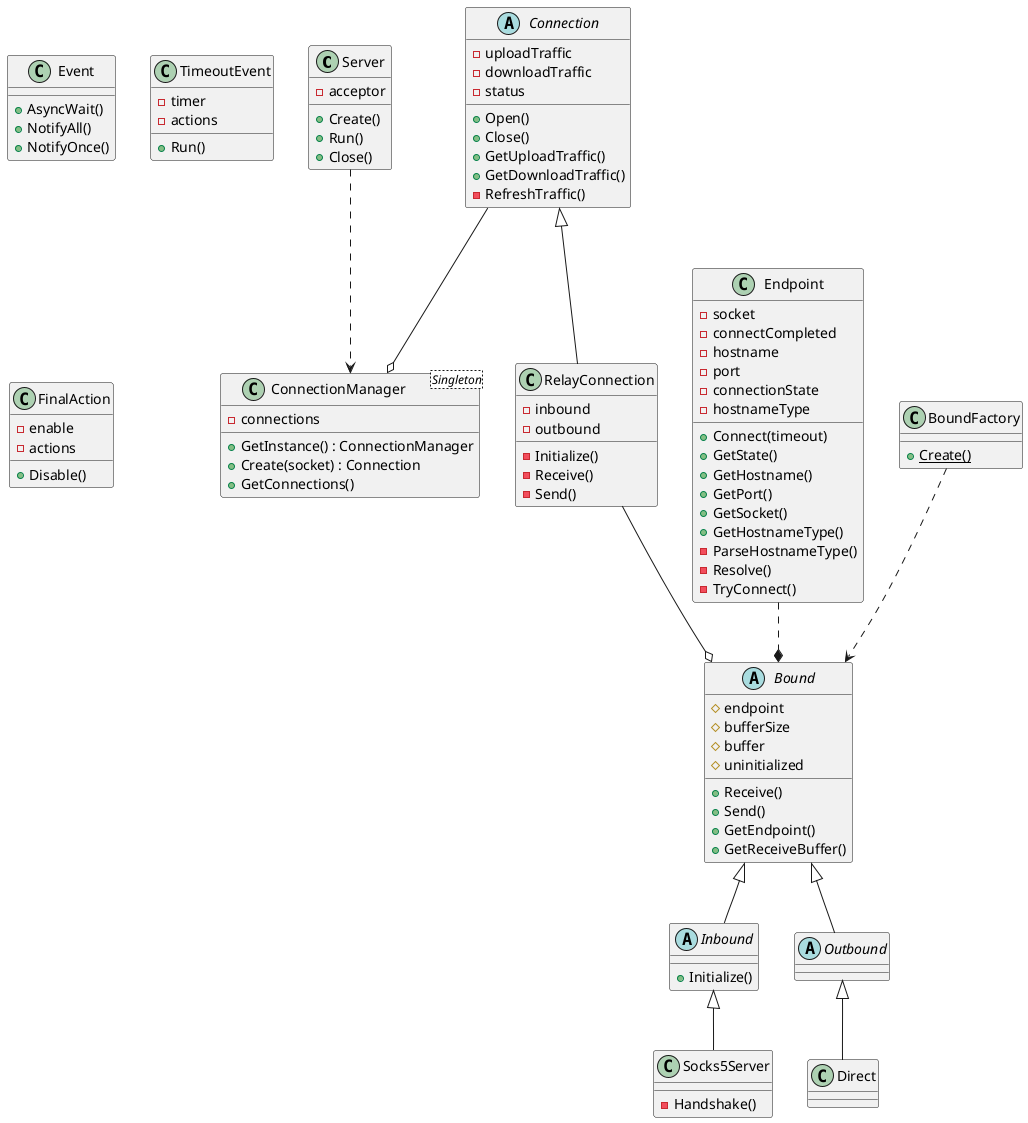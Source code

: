 @startuml
class Server{
    + Create()
    + Run()
    + Close()
    - acceptor
}

abstract Connection{
    + Open()
    + Close()
    + GetUploadTraffic()
    + GetDownloadTraffic()
    - RefreshTraffic()
    - uploadTraffic
    - downloadTraffic
    - status
}

class RelayConnection extends Connection{
    - Initialize()
    - Receive()
    - Send()
    - inbound
    - outbound
}
class ConnectionManager<Singleton>{
    + GetInstance() : ConnectionManager
    + Create(socket) : Connection
    + GetConnections()
    - connections
}
class Endpoint{
    + Connect(timeout)
    + GetState()
    + GetHostname()
    + GetPort()
    + GetSocket()
    + GetHostnameType()
    - ParseHostnameType()
    - Resolve()
    - TryConnect()
    - socket
    - connectCompleted
    - hostname
    - port
    - connectionState
    - hostnameType
}

abstract Bound{
    + Receive()
    + Send()
    + GetEndpoint()
    + GetReceiveBuffer()
    # endpoint
    # bufferSize
    # buffer
    # uninitialized
}

class BoundFactory{
    + {static} Create()
}

class Event{
    + AsyncWait()
    + NotifyAll()
    + NotifyOnce()
}

class TimeoutEvent{
    + Run()
    - timer
    - actions
}

class FinalAction{
    + Disable()
    - enable
    - actions
}

abstract Inbound extends Bound{
    + Initialize()
}

abstract Outbound extends Bound

class Direct extends Outbound

class Socks5Server extends Inbound{
    - Handshake()
}

Server ..> ConnectionManager
BoundFactory ..> Bound
Endpoint ..* Bound
Connection --o ConnectionManager
RelayConnection --o Bound

@enduml
